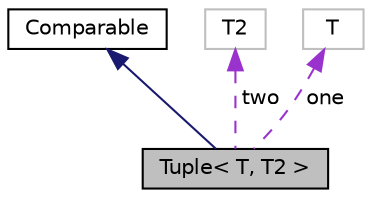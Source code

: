 digraph "Tuple&lt; T, T2 &gt;"
{
  edge [fontname="Helvetica",fontsize="10",labelfontname="Helvetica",labelfontsize="10"];
  node [fontname="Helvetica",fontsize="10",shape=record];
  Node1 [label="Tuple\< T, T2 \>",height=0.2,width=0.4,color="black", fillcolor="grey75", style="filled" fontcolor="black"];
  Node2 -> Node1 [dir="back",color="midnightblue",fontsize="10",style="solid",fontname="Helvetica"];
  Node2 [label="Comparable",height=0.2,width=0.4,color="black", fillcolor="white", style="filled",URL="$a00001.html"];
  Node3 -> Node1 [dir="back",color="darkorchid3",fontsize="10",style="dashed",label=" two" ,fontname="Helvetica"];
  Node3 [label="T2",height=0.2,width=0.4,color="grey75", fillcolor="white", style="filled"];
  Node4 -> Node1 [dir="back",color="darkorchid3",fontsize="10",style="dashed",label=" one" ,fontname="Helvetica"];
  Node4 [label="T",height=0.2,width=0.4,color="grey75", fillcolor="white", style="filled"];
}
